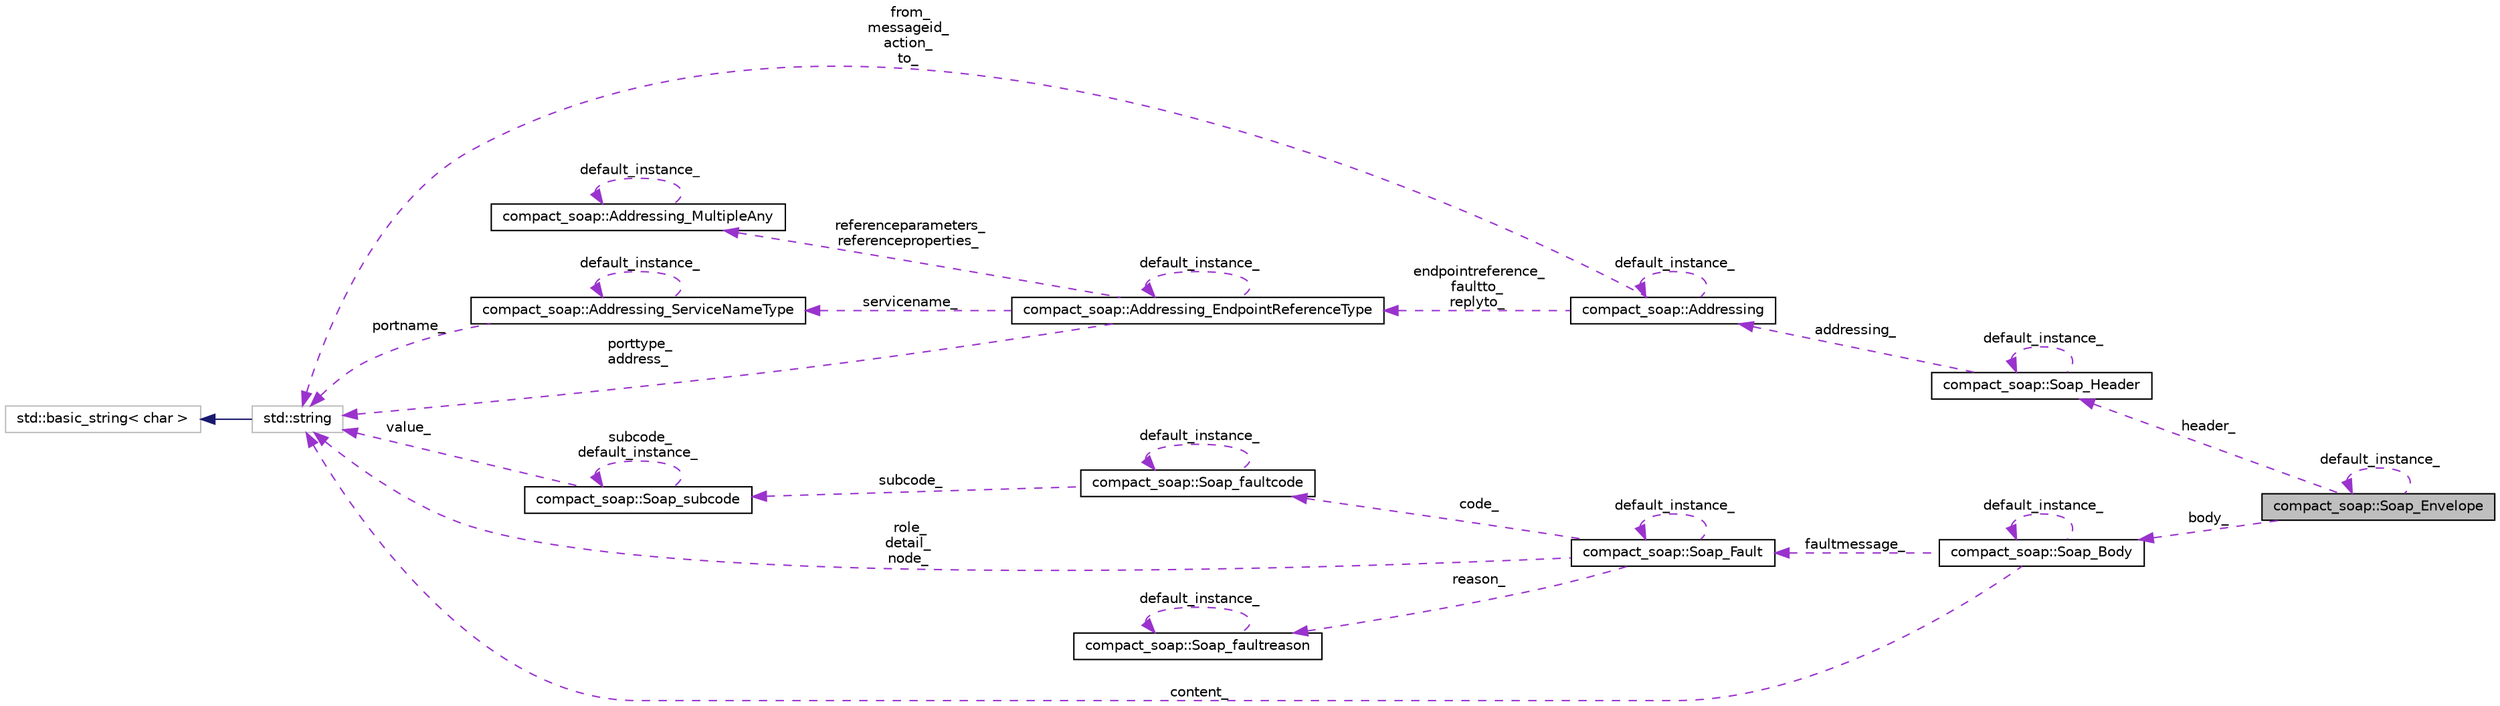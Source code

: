 digraph G
{
  edge [fontname="Helvetica",fontsize="10",labelfontname="Helvetica",labelfontsize="10"];
  node [fontname="Helvetica",fontsize="10",shape=record];
  rankdir="LR";
  Node1 [label="compact_soap::Soap_Envelope",height=0.2,width=0.4,color="black", fillcolor="grey75", style="filled" fontcolor="black"];
  Node2 -> Node1 [dir="back",color="darkorchid3",fontsize="10",style="dashed",label=" header_" ,fontname="Helvetica"];
  Node2 [label="compact_soap::Soap_Header",height=0.2,width=0.4,color="black", fillcolor="white", style="filled",URL="$classcompact__soap_1_1_soap___header.html"];
  Node2 -> Node2 [dir="back",color="darkorchid3",fontsize="10",style="dashed",label=" default_instance_" ,fontname="Helvetica"];
  Node3 -> Node2 [dir="back",color="darkorchid3",fontsize="10",style="dashed",label=" addressing_" ,fontname="Helvetica"];
  Node3 [label="compact_soap::Addressing",height=0.2,width=0.4,color="black", fillcolor="white", style="filled",URL="$classcompact__soap_1_1_addressing.html"];
  Node3 -> Node3 [dir="back",color="darkorchid3",fontsize="10",style="dashed",label=" default_instance_" ,fontname="Helvetica"];
  Node4 -> Node3 [dir="back",color="darkorchid3",fontsize="10",style="dashed",label=" from_\nmessageid_\naction_\nto_" ,fontname="Helvetica"];
  Node4 [label="std::string",height=0.2,width=0.4,color="grey75", fillcolor="white", style="filled",tooltip="STL class."];
  Node5 -> Node4 [dir="back",color="midnightblue",fontsize="10",style="solid",fontname="Helvetica"];
  Node5 [label="std::basic_string\< char \>",height=0.2,width=0.4,color="grey75", fillcolor="white", style="filled",tooltip="STL class."];
  Node6 -> Node3 [dir="back",color="darkorchid3",fontsize="10",style="dashed",label=" endpointreference_\nfaultto_\nreplyto_" ,fontname="Helvetica"];
  Node6 [label="compact_soap::Addressing_EndpointReferenceType",height=0.2,width=0.4,color="black", fillcolor="white", style="filled",URL="$classcompact__soap_1_1_addressing___endpoint_reference_type.html"];
  Node7 -> Node6 [dir="back",color="darkorchid3",fontsize="10",style="dashed",label=" referenceparameters_\nreferenceproperties_" ,fontname="Helvetica"];
  Node7 [label="compact_soap::Addressing_MultipleAny",height=0.2,width=0.4,color="black", fillcolor="white", style="filled",URL="$classcompact__soap_1_1_addressing___multiple_any.html"];
  Node7 -> Node7 [dir="back",color="darkorchid3",fontsize="10",style="dashed",label=" default_instance_" ,fontname="Helvetica"];
  Node4 -> Node6 [dir="back",color="darkorchid3",fontsize="10",style="dashed",label=" porttype_\naddress_" ,fontname="Helvetica"];
  Node6 -> Node6 [dir="back",color="darkorchid3",fontsize="10",style="dashed",label=" default_instance_" ,fontname="Helvetica"];
  Node8 -> Node6 [dir="back",color="darkorchid3",fontsize="10",style="dashed",label=" servicename_" ,fontname="Helvetica"];
  Node8 [label="compact_soap::Addressing_ServiceNameType",height=0.2,width=0.4,color="black", fillcolor="white", style="filled",URL="$classcompact__soap_1_1_addressing___service_name_type.html"];
  Node4 -> Node8 [dir="back",color="darkorchid3",fontsize="10",style="dashed",label=" portname_" ,fontname="Helvetica"];
  Node8 -> Node8 [dir="back",color="darkorchid3",fontsize="10",style="dashed",label=" default_instance_" ,fontname="Helvetica"];
  Node1 -> Node1 [dir="back",color="darkorchid3",fontsize="10",style="dashed",label=" default_instance_" ,fontname="Helvetica"];
  Node9 -> Node1 [dir="back",color="darkorchid3",fontsize="10",style="dashed",label=" body_" ,fontname="Helvetica"];
  Node9 [label="compact_soap::Soap_Body",height=0.2,width=0.4,color="black", fillcolor="white", style="filled",URL="$classcompact__soap_1_1_soap___body.html"];
  Node10 -> Node9 [dir="back",color="darkorchid3",fontsize="10",style="dashed",label=" faultmessage_" ,fontname="Helvetica"];
  Node10 [label="compact_soap::Soap_Fault",height=0.2,width=0.4,color="black", fillcolor="white", style="filled",URL="$classcompact__soap_1_1_soap___fault.html"];
  Node11 -> Node10 [dir="back",color="darkorchid3",fontsize="10",style="dashed",label=" reason_" ,fontname="Helvetica"];
  Node11 [label="compact_soap::Soap_faultreason",height=0.2,width=0.4,color="black", fillcolor="white", style="filled",URL="$classcompact__soap_1_1_soap__faultreason.html"];
  Node11 -> Node11 [dir="back",color="darkorchid3",fontsize="10",style="dashed",label=" default_instance_" ,fontname="Helvetica"];
  Node10 -> Node10 [dir="back",color="darkorchid3",fontsize="10",style="dashed",label=" default_instance_" ,fontname="Helvetica"];
  Node12 -> Node10 [dir="back",color="darkorchid3",fontsize="10",style="dashed",label=" code_" ,fontname="Helvetica"];
  Node12 [label="compact_soap::Soap_faultcode",height=0.2,width=0.4,color="black", fillcolor="white", style="filled",URL="$classcompact__soap_1_1_soap__faultcode.html"];
  Node12 -> Node12 [dir="back",color="darkorchid3",fontsize="10",style="dashed",label=" default_instance_" ,fontname="Helvetica"];
  Node13 -> Node12 [dir="back",color="darkorchid3",fontsize="10",style="dashed",label=" subcode_" ,fontname="Helvetica"];
  Node13 [label="compact_soap::Soap_subcode",height=0.2,width=0.4,color="black", fillcolor="white", style="filled",URL="$classcompact__soap_1_1_soap__subcode.html"];
  Node4 -> Node13 [dir="back",color="darkorchid3",fontsize="10",style="dashed",label=" value_" ,fontname="Helvetica"];
  Node13 -> Node13 [dir="back",color="darkorchid3",fontsize="10",style="dashed",label=" subcode_\ndefault_instance_" ,fontname="Helvetica"];
  Node4 -> Node10 [dir="back",color="darkorchid3",fontsize="10",style="dashed",label=" role_\ndetail_\nnode_" ,fontname="Helvetica"];
  Node9 -> Node9 [dir="back",color="darkorchid3",fontsize="10",style="dashed",label=" default_instance_" ,fontname="Helvetica"];
  Node4 -> Node9 [dir="back",color="darkorchid3",fontsize="10",style="dashed",label=" content_" ,fontname="Helvetica"];
}
